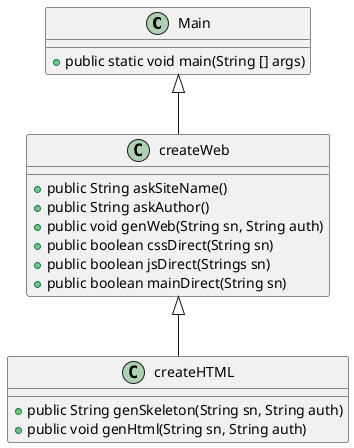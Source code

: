 @startuml
'https://plantuml.com/class-diagram



Main <|-- createWeb
createWeb <|-- createHTML

class Main
{
+public static void main(String [] args)
}
class createHTML {
+public String genSkeleton(String sn, String auth)
+public void genHtml(String sn, String auth)
}

class createWeb {
+public String askSiteName()
+public String askAuthor()
+public void genWeb(String sn, String auth)
+public boolean cssDirect(String sn)
+public boolean jsDirect(Strings sn)
+public boolean mainDirect(String sn)


}

@enduml